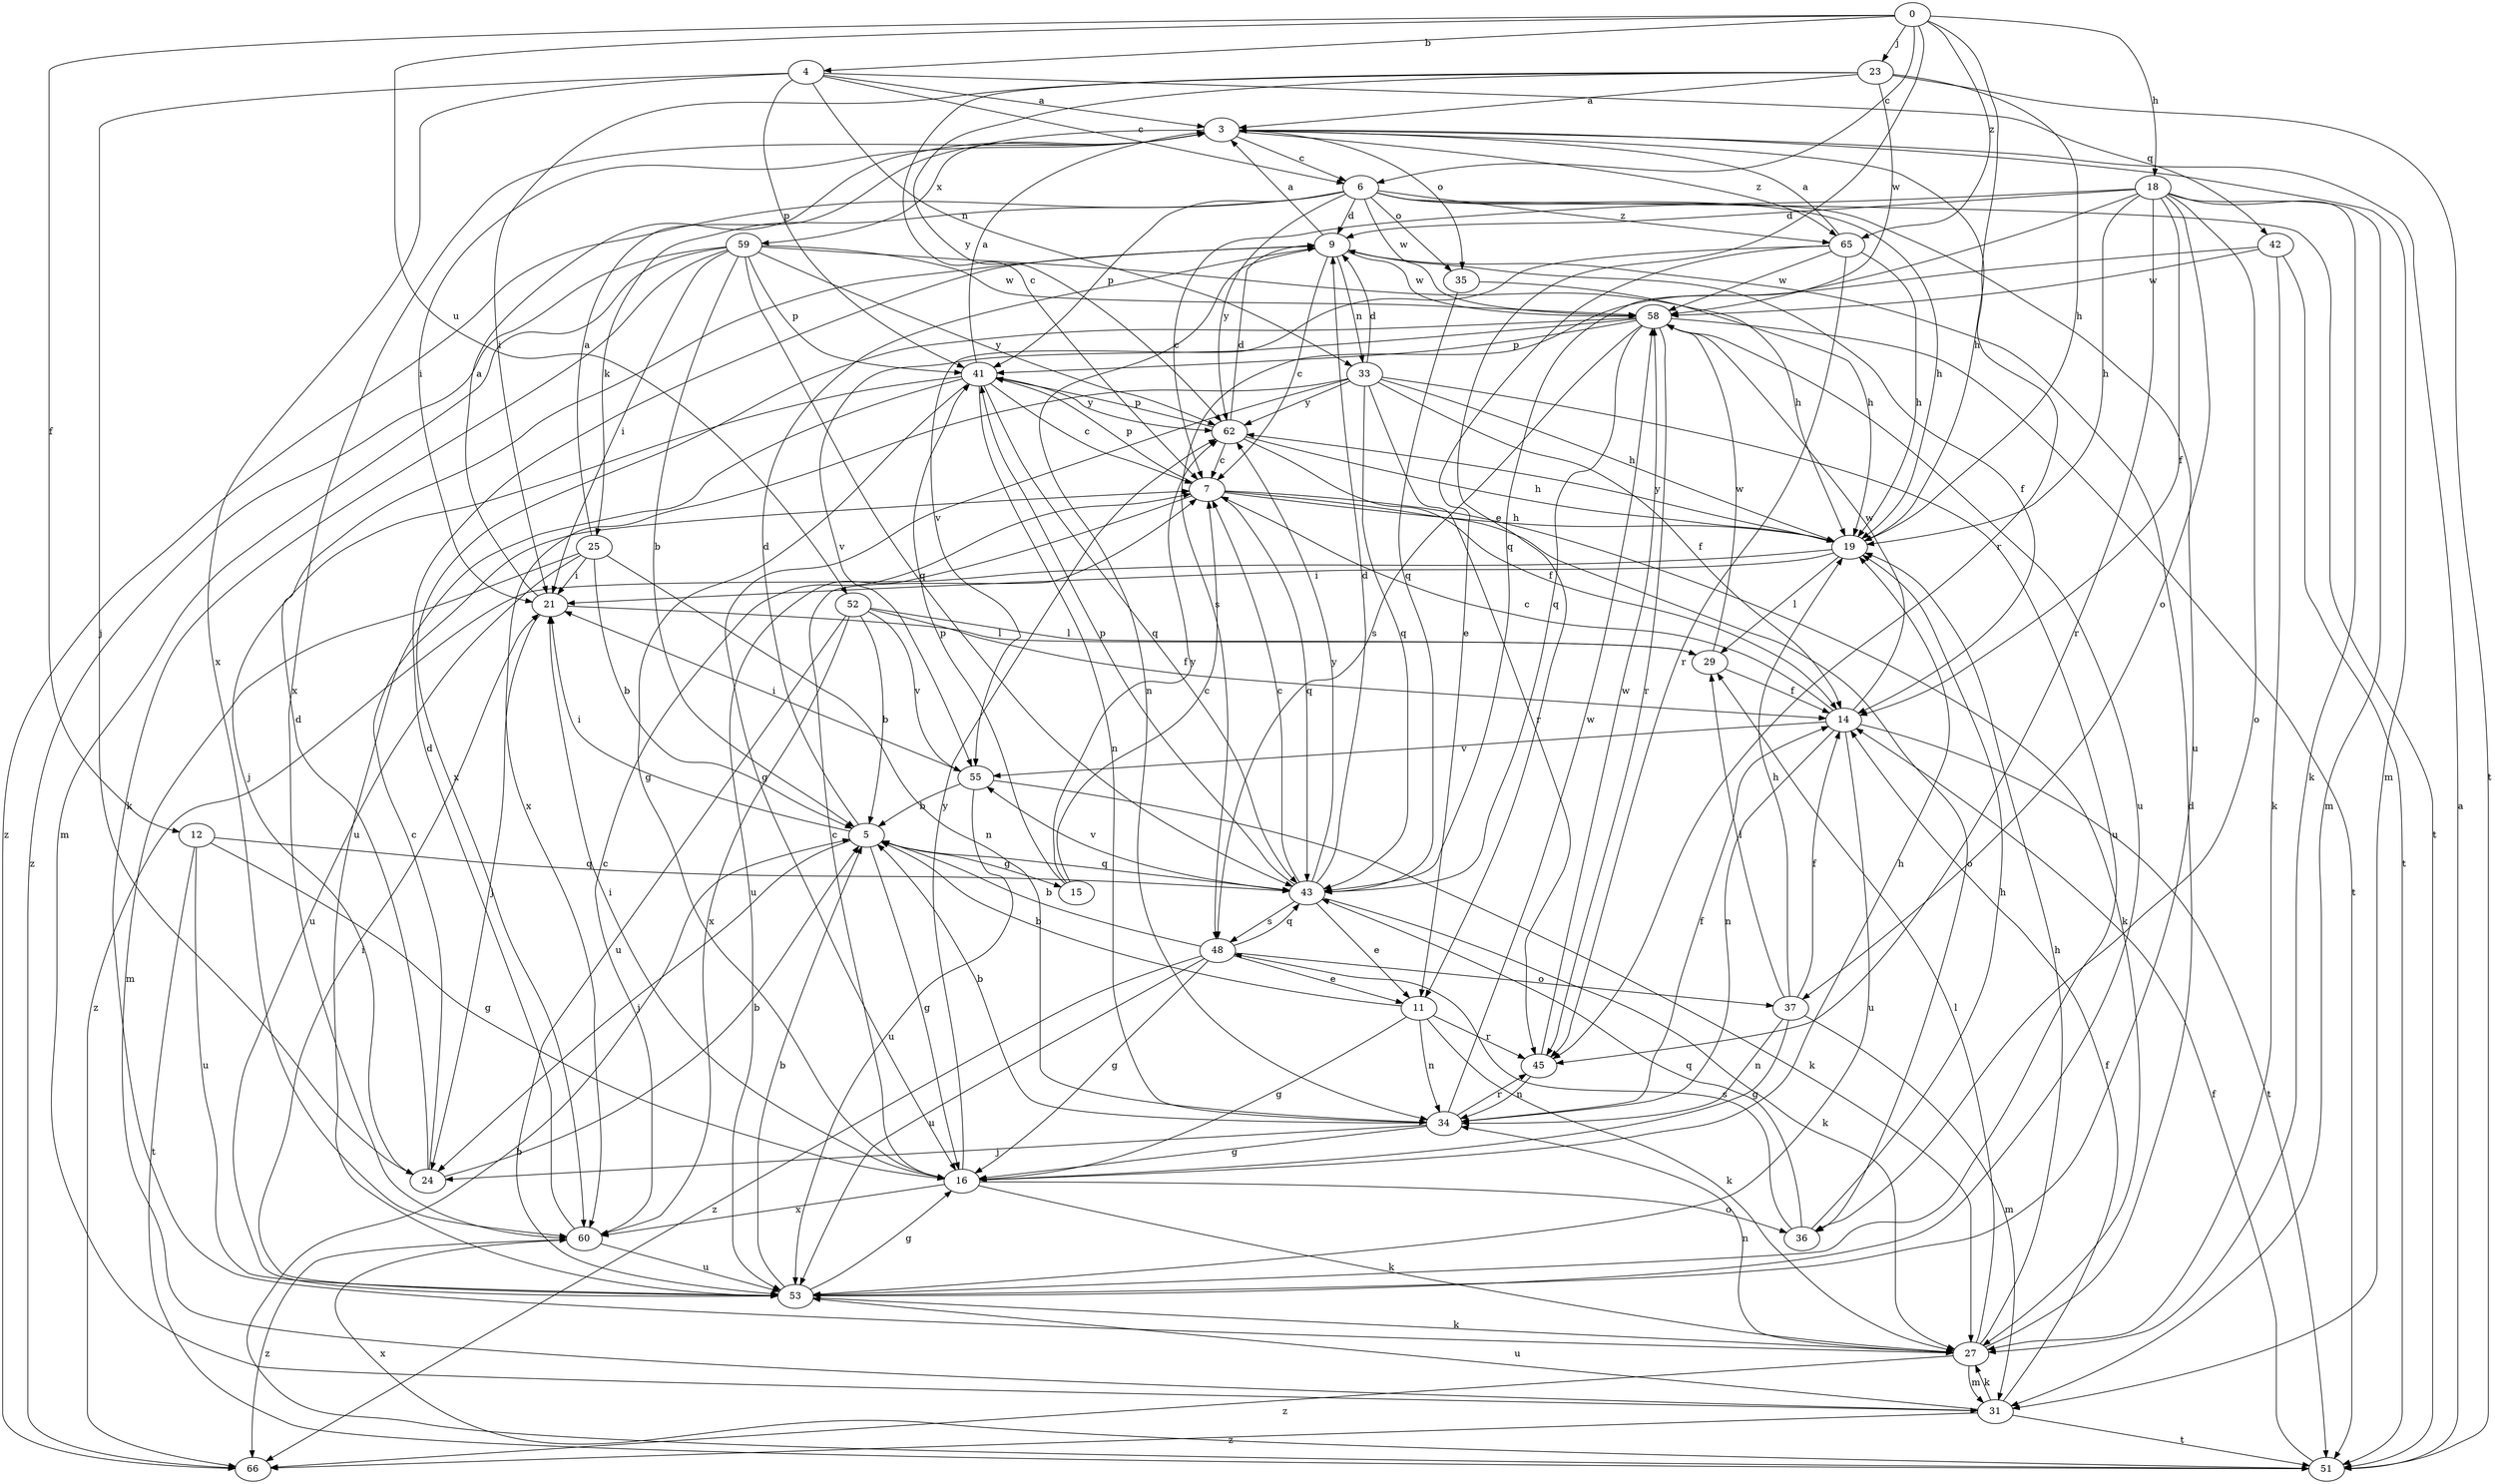 strict digraph  {
0;
3;
4;
5;
6;
7;
9;
11;
12;
14;
15;
16;
18;
19;
21;
23;
24;
25;
27;
29;
31;
33;
34;
35;
36;
37;
41;
42;
43;
45;
48;
51;
52;
53;
55;
58;
59;
60;
62;
65;
66;
0 -> 4  [label=b];
0 -> 6  [label=c];
0 -> 11  [label=e];
0 -> 12  [label=f];
0 -> 18  [label=h];
0 -> 23  [label=j];
0 -> 45  [label=r];
0 -> 52  [label=u];
0 -> 65  [label=z];
3 -> 6  [label=c];
3 -> 19  [label=h];
3 -> 21  [label=i];
3 -> 31  [label=m];
3 -> 35  [label=o];
3 -> 59  [label=x];
3 -> 60  [label=x];
3 -> 65  [label=z];
4 -> 3  [label=a];
4 -> 6  [label=c];
4 -> 24  [label=j];
4 -> 33  [label=n];
4 -> 41  [label=p];
4 -> 42  [label=q];
4 -> 60  [label=x];
5 -> 9  [label=d];
5 -> 15  [label=g];
5 -> 16  [label=g];
5 -> 21  [label=i];
5 -> 24  [label=j];
5 -> 43  [label=q];
6 -> 9  [label=d];
6 -> 19  [label=h];
6 -> 25  [label=k];
6 -> 35  [label=o];
6 -> 41  [label=p];
6 -> 51  [label=t];
6 -> 53  [label=u];
6 -> 58  [label=w];
6 -> 62  [label=y];
6 -> 65  [label=z];
6 -> 66  [label=z];
7 -> 19  [label=h];
7 -> 27  [label=k];
7 -> 36  [label=o];
7 -> 41  [label=p];
7 -> 43  [label=q];
7 -> 53  [label=u];
9 -> 3  [label=a];
9 -> 7  [label=c];
9 -> 14  [label=f];
9 -> 33  [label=n];
9 -> 34  [label=n];
9 -> 58  [label=w];
11 -> 5  [label=b];
11 -> 16  [label=g];
11 -> 27  [label=k];
11 -> 34  [label=n];
11 -> 45  [label=r];
12 -> 16  [label=g];
12 -> 43  [label=q];
12 -> 51  [label=t];
12 -> 53  [label=u];
14 -> 7  [label=c];
14 -> 34  [label=n];
14 -> 51  [label=t];
14 -> 53  [label=u];
14 -> 55  [label=v];
14 -> 58  [label=w];
15 -> 7  [label=c];
15 -> 41  [label=p];
15 -> 62  [label=y];
16 -> 7  [label=c];
16 -> 19  [label=h];
16 -> 21  [label=i];
16 -> 27  [label=k];
16 -> 36  [label=o];
16 -> 60  [label=x];
16 -> 62  [label=y];
18 -> 7  [label=c];
18 -> 9  [label=d];
18 -> 14  [label=f];
18 -> 19  [label=h];
18 -> 27  [label=k];
18 -> 31  [label=m];
18 -> 36  [label=o];
18 -> 37  [label=o];
18 -> 43  [label=q];
18 -> 45  [label=r];
19 -> 21  [label=i];
19 -> 29  [label=l];
19 -> 62  [label=y];
19 -> 66  [label=z];
21 -> 3  [label=a];
21 -> 24  [label=j];
21 -> 29  [label=l];
23 -> 3  [label=a];
23 -> 7  [label=c];
23 -> 19  [label=h];
23 -> 21  [label=i];
23 -> 51  [label=t];
23 -> 58  [label=w];
23 -> 62  [label=y];
24 -> 5  [label=b];
24 -> 7  [label=c];
24 -> 9  [label=d];
25 -> 3  [label=a];
25 -> 5  [label=b];
25 -> 21  [label=i];
25 -> 31  [label=m];
25 -> 34  [label=n];
25 -> 53  [label=u];
27 -> 9  [label=d];
27 -> 19  [label=h];
27 -> 29  [label=l];
27 -> 31  [label=m];
27 -> 34  [label=n];
27 -> 66  [label=z];
29 -> 14  [label=f];
29 -> 58  [label=w];
31 -> 14  [label=f];
31 -> 27  [label=k];
31 -> 51  [label=t];
31 -> 53  [label=u];
31 -> 66  [label=z];
33 -> 9  [label=d];
33 -> 14  [label=f];
33 -> 16  [label=g];
33 -> 19  [label=h];
33 -> 43  [label=q];
33 -> 45  [label=r];
33 -> 53  [label=u];
33 -> 60  [label=x];
33 -> 62  [label=y];
34 -> 5  [label=b];
34 -> 14  [label=f];
34 -> 16  [label=g];
34 -> 24  [label=j];
34 -> 45  [label=r];
34 -> 58  [label=w];
35 -> 19  [label=h];
35 -> 43  [label=q];
36 -> 19  [label=h];
36 -> 43  [label=q];
36 -> 48  [label=s];
37 -> 14  [label=f];
37 -> 16  [label=g];
37 -> 19  [label=h];
37 -> 29  [label=l];
37 -> 31  [label=m];
37 -> 34  [label=n];
41 -> 3  [label=a];
41 -> 7  [label=c];
41 -> 16  [label=g];
41 -> 24  [label=j];
41 -> 34  [label=n];
41 -> 43  [label=q];
41 -> 53  [label=u];
41 -> 62  [label=y];
42 -> 27  [label=k];
42 -> 48  [label=s];
42 -> 51  [label=t];
42 -> 58  [label=w];
43 -> 7  [label=c];
43 -> 9  [label=d];
43 -> 11  [label=e];
43 -> 27  [label=k];
43 -> 41  [label=p];
43 -> 48  [label=s];
43 -> 55  [label=v];
43 -> 62  [label=y];
45 -> 34  [label=n];
45 -> 58  [label=w];
48 -> 5  [label=b];
48 -> 11  [label=e];
48 -> 16  [label=g];
48 -> 37  [label=o];
48 -> 43  [label=q];
48 -> 53  [label=u];
48 -> 66  [label=z];
51 -> 3  [label=a];
51 -> 5  [label=b];
51 -> 14  [label=f];
51 -> 60  [label=x];
52 -> 5  [label=b];
52 -> 14  [label=f];
52 -> 29  [label=l];
52 -> 53  [label=u];
52 -> 55  [label=v];
52 -> 60  [label=x];
53 -> 5  [label=b];
53 -> 16  [label=g];
53 -> 21  [label=i];
53 -> 27  [label=k];
55 -> 5  [label=b];
55 -> 21  [label=i];
55 -> 27  [label=k];
55 -> 53  [label=u];
58 -> 41  [label=p];
58 -> 43  [label=q];
58 -> 45  [label=r];
58 -> 48  [label=s];
58 -> 51  [label=t];
58 -> 53  [label=u];
58 -> 55  [label=v];
58 -> 60  [label=x];
59 -> 5  [label=b];
59 -> 19  [label=h];
59 -> 21  [label=i];
59 -> 27  [label=k];
59 -> 31  [label=m];
59 -> 41  [label=p];
59 -> 43  [label=q];
59 -> 58  [label=w];
59 -> 62  [label=y];
59 -> 66  [label=z];
60 -> 7  [label=c];
60 -> 9  [label=d];
60 -> 53  [label=u];
60 -> 66  [label=z];
62 -> 7  [label=c];
62 -> 9  [label=d];
62 -> 14  [label=f];
62 -> 19  [label=h];
62 -> 41  [label=p];
65 -> 3  [label=a];
65 -> 11  [label=e];
65 -> 19  [label=h];
65 -> 45  [label=r];
65 -> 55  [label=v];
65 -> 58  [label=w];
}
